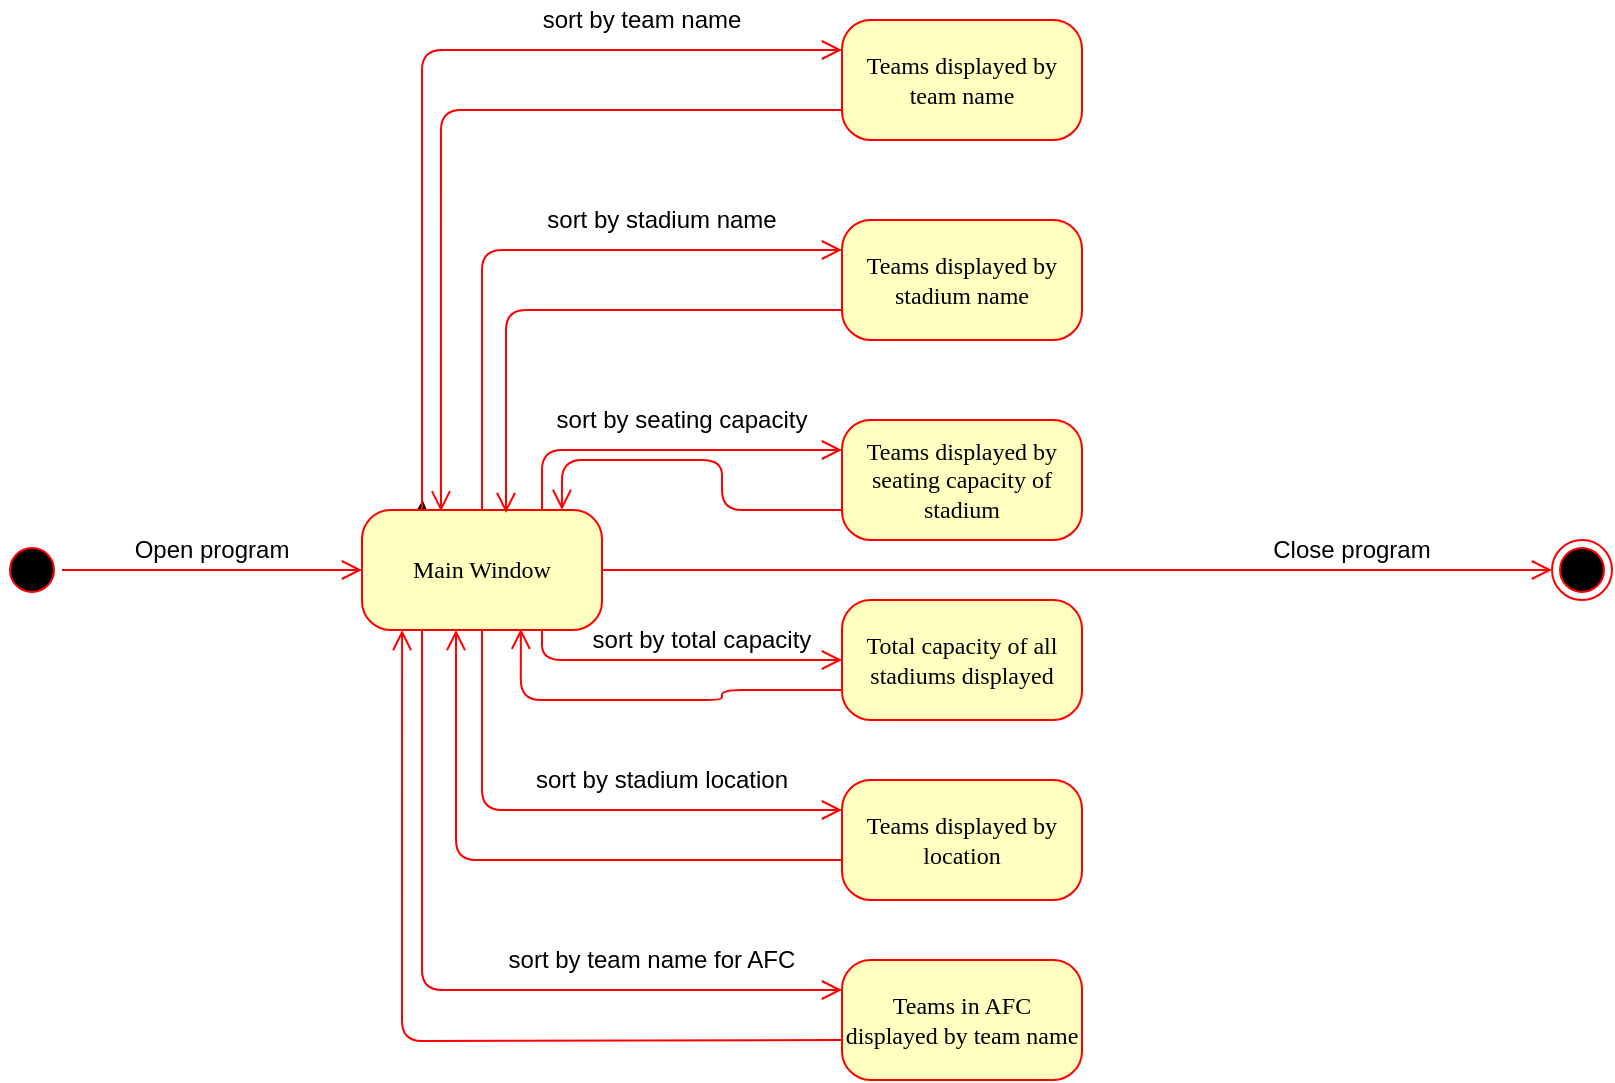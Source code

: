 <mxfile version="14.4.3" type="github">
  <diagram name="Page-1" id="58cdce13-f638-feb5-8d6f-7d28b1aa9fa0">
    <mxGraphModel dx="1014" dy="531" grid="1" gridSize="10" guides="1" tooltips="1" connect="1" arrows="1" fold="1" page="1" pageScale="1" pageWidth="1100" pageHeight="850" background="#ffffff" math="0" shadow="0">
      <root>
        <mxCell id="0" />
        <mxCell id="1" parent="0" />
        <mxCell id="382b91b5511bd0f7-1" value="" style="ellipse;html=1;shape=startState;fillColor=#000000;strokeColor=#ff0000;rounded=1;shadow=0;comic=0;labelBackgroundColor=none;fontFamily=Verdana;fontSize=12;fontColor=#000000;align=center;direction=south;" parent="1" vertex="1">
          <mxGeometry x="60" y="410" width="30" height="30" as="geometry" />
        </mxCell>
        <mxCell id="cA8qcElYbHw1E0H1uGzd-18" style="edgeStyle=orthogonalEdgeStyle;rounded=0;orthogonalLoop=1;jettySize=auto;html=1;exitX=0.25;exitY=0;exitDx=0;exitDy=0;" edge="1" parent="1" source="382b91b5511bd0f7-6">
          <mxGeometry relative="1" as="geometry">
            <mxPoint x="270.333" y="390" as="targetPoint" />
          </mxGeometry>
        </mxCell>
        <mxCell id="382b91b5511bd0f7-6" value="&lt;div&gt;Main Window&lt;/div&gt;" style="rounded=1;whiteSpace=wrap;html=1;arcSize=24;fillColor=#ffffc0;strokeColor=#ff0000;shadow=0;comic=0;labelBackgroundColor=none;fontFamily=Verdana;fontSize=12;fontColor=#000000;align=center;" parent="1" vertex="1">
          <mxGeometry x="240" y="395" width="120" height="60" as="geometry" />
        </mxCell>
        <mxCell id="2a3bc250acf0617d-9" style="edgeStyle=orthogonalEdgeStyle;html=1;labelBackgroundColor=none;endArrow=open;endSize=8;strokeColor=#ff0000;fontFamily=Verdana;fontSize=12;align=left;" parent="1" source="382b91b5511bd0f7-1" target="382b91b5511bd0f7-6" edge="1">
          <mxGeometry relative="1" as="geometry" />
        </mxCell>
        <mxCell id="cA8qcElYbHw1E0H1uGzd-1" value="" style="ellipse;html=1;shape=endState;fillColor=#000000;strokeColor=#ff0000;" vertex="1" parent="1">
          <mxGeometry x="835" y="410" width="30" height="30" as="geometry" />
        </mxCell>
        <mxCell id="cA8qcElYbHw1E0H1uGzd-4" value="Open program" style="text;html=1;strokeColor=none;fillColor=none;align=center;verticalAlign=middle;whiteSpace=wrap;rounded=0;" vertex="1" parent="1">
          <mxGeometry x="120" y="405" width="90" height="20" as="geometry" />
        </mxCell>
        <mxCell id="cA8qcElYbHw1E0H1uGzd-5" value="Teams displayed by team name" style="rounded=1;whiteSpace=wrap;html=1;arcSize=24;fillColor=#ffffc0;strokeColor=#ff0000;shadow=0;comic=0;labelBackgroundColor=none;fontFamily=Verdana;fontSize=12;fontColor=#000000;align=center;" vertex="1" parent="1">
          <mxGeometry x="480" y="150" width="120" height="60" as="geometry" />
        </mxCell>
        <mxCell id="cA8qcElYbHw1E0H1uGzd-6" value="Teams displayed by stadium name" style="rounded=1;whiteSpace=wrap;html=1;arcSize=24;fillColor=#ffffc0;strokeColor=#ff0000;shadow=0;comic=0;labelBackgroundColor=none;fontFamily=Verdana;fontSize=12;fontColor=#000000;align=center;" vertex="1" parent="1">
          <mxGeometry x="480" y="250" width="120" height="60" as="geometry" />
        </mxCell>
        <mxCell id="cA8qcElYbHw1E0H1uGzd-7" value="Teams displayed by seating capacity of stadium" style="rounded=1;whiteSpace=wrap;html=1;arcSize=24;fillColor=#ffffc0;strokeColor=#ff0000;shadow=0;comic=0;labelBackgroundColor=none;fontFamily=Verdana;fontSize=12;fontColor=#000000;align=center;" vertex="1" parent="1">
          <mxGeometry x="480" y="350" width="120" height="60" as="geometry" />
        </mxCell>
        <mxCell id="cA8qcElYbHw1E0H1uGzd-8" value="Total capacity of all stadiums displayed" style="rounded=1;whiteSpace=wrap;html=1;arcSize=24;fillColor=#ffffc0;strokeColor=#ff0000;shadow=0;comic=0;labelBackgroundColor=none;fontFamily=Verdana;fontSize=12;fontColor=#000000;align=center;" vertex="1" parent="1">
          <mxGeometry x="480" y="440" width="120" height="60" as="geometry" />
        </mxCell>
        <mxCell id="cA8qcElYbHw1E0H1uGzd-9" value="Teams displayed by location" style="rounded=1;whiteSpace=wrap;html=1;arcSize=24;fillColor=#ffffc0;strokeColor=#ff0000;shadow=0;comic=0;labelBackgroundColor=none;fontFamily=Verdana;fontSize=12;fontColor=#000000;align=center;" vertex="1" parent="1">
          <mxGeometry x="480" y="530" width="120" height="60" as="geometry" />
        </mxCell>
        <mxCell id="cA8qcElYbHw1E0H1uGzd-10" value="Teams in AFC displayed by team name" style="rounded=1;whiteSpace=wrap;html=1;arcSize=24;fillColor=#ffffc0;strokeColor=#ff0000;shadow=0;comic=0;labelBackgroundColor=none;fontFamily=Verdana;fontSize=12;fontColor=#000000;align=center;" vertex="1" parent="1">
          <mxGeometry x="480" y="620" width="120" height="60" as="geometry" />
        </mxCell>
        <mxCell id="cA8qcElYbHw1E0H1uGzd-13" style="edgeStyle=orthogonalEdgeStyle;html=1;labelBackgroundColor=none;endArrow=open;endSize=8;strokeColor=#ff0000;fontFamily=Verdana;fontSize=12;align=left;exitX=0.25;exitY=0;exitDx=0;exitDy=0;entryX=0;entryY=0.25;entryDx=0;entryDy=0;" edge="1" parent="1" source="382b91b5511bd0f7-6" target="cA8qcElYbHw1E0H1uGzd-5">
          <mxGeometry relative="1" as="geometry">
            <mxPoint x="270" y="360" as="sourcePoint" />
            <mxPoint x="420" y="170" as="targetPoint" />
          </mxGeometry>
        </mxCell>
        <mxCell id="cA8qcElYbHw1E0H1uGzd-14" style="edgeStyle=orthogonalEdgeStyle;html=1;labelBackgroundColor=none;endArrow=open;endSize=8;strokeColor=#ff0000;fontFamily=Verdana;fontSize=12;align=left;exitX=0.5;exitY=0;exitDx=0;exitDy=0;entryX=0;entryY=0.25;entryDx=0;entryDy=0;" edge="1" parent="1" source="382b91b5511bd0f7-6" target="cA8qcElYbHw1E0H1uGzd-6">
          <mxGeometry relative="1" as="geometry">
            <mxPoint x="350" y="240" as="sourcePoint" />
            <mxPoint x="575.48" y="9.34" as="targetPoint" />
          </mxGeometry>
        </mxCell>
        <mxCell id="cA8qcElYbHw1E0H1uGzd-17" style="edgeStyle=orthogonalEdgeStyle;html=1;labelBackgroundColor=none;endArrow=open;endSize=8;strokeColor=#ff0000;fontFamily=Verdana;fontSize=12;align=left;exitX=0.75;exitY=0;exitDx=0;exitDy=0;entryX=0;entryY=0.25;entryDx=0;entryDy=0;" edge="1" parent="1" source="382b91b5511bd0f7-6" target="cA8qcElYbHw1E0H1uGzd-7">
          <mxGeometry relative="1" as="geometry">
            <mxPoint x="340" y="340" as="sourcePoint" />
            <mxPoint x="550" y="210" as="targetPoint" />
          </mxGeometry>
        </mxCell>
        <mxCell id="cA8qcElYbHw1E0H1uGzd-19" style="edgeStyle=orthogonalEdgeStyle;html=1;labelBackgroundColor=none;endArrow=open;endSize=8;strokeColor=#ff0000;fontFamily=Verdana;fontSize=12;align=left;exitX=0.75;exitY=1;exitDx=0;exitDy=0;entryX=0;entryY=0.5;entryDx=0;entryDy=0;" edge="1" parent="1" source="382b91b5511bd0f7-6" target="cA8qcElYbHw1E0H1uGzd-8">
          <mxGeometry relative="1" as="geometry">
            <mxPoint x="400" y="430" as="sourcePoint" />
            <mxPoint x="470" y="455" as="targetPoint" />
            <Array as="points">
              <mxPoint x="330" y="470" />
            </Array>
          </mxGeometry>
        </mxCell>
        <mxCell id="cA8qcElYbHw1E0H1uGzd-20" style="edgeStyle=orthogonalEdgeStyle;html=1;labelBackgroundColor=none;endArrow=open;endSize=8;strokeColor=#ff0000;fontFamily=Verdana;fontSize=12;align=left;exitX=0.5;exitY=1;exitDx=0;exitDy=0;entryX=0;entryY=0.25;entryDx=0;entryDy=0;" edge="1" parent="1" source="382b91b5511bd0f7-6" target="cA8qcElYbHw1E0H1uGzd-9">
          <mxGeometry relative="1" as="geometry">
            <mxPoint x="270" y="530" as="sourcePoint" />
            <mxPoint x="480" y="400" as="targetPoint" />
          </mxGeometry>
        </mxCell>
        <mxCell id="cA8qcElYbHw1E0H1uGzd-21" style="edgeStyle=orthogonalEdgeStyle;html=1;labelBackgroundColor=none;endArrow=open;endSize=8;strokeColor=#ff0000;fontFamily=Verdana;fontSize=12;align=left;exitX=0.25;exitY=1;exitDx=0;exitDy=0;entryX=0;entryY=0.25;entryDx=0;entryDy=0;" edge="1" parent="1" source="382b91b5511bd0f7-6" target="cA8qcElYbHw1E0H1uGzd-10">
          <mxGeometry relative="1" as="geometry">
            <mxPoint x="190" y="510" as="sourcePoint" />
            <mxPoint x="400" y="380" as="targetPoint" />
          </mxGeometry>
        </mxCell>
        <mxCell id="cA8qcElYbHw1E0H1uGzd-22" style="edgeStyle=orthogonalEdgeStyle;html=1;labelBackgroundColor=none;endArrow=open;endSize=8;strokeColor=#ff0000;fontFamily=Verdana;fontSize=12;align=left;exitX=0;exitY=0.75;exitDx=0;exitDy=0;entryX=0.329;entryY=0.011;entryDx=0;entryDy=0;entryPerimeter=0;" edge="1" parent="1" source="cA8qcElYbHw1E0H1uGzd-5" target="382b91b5511bd0f7-6">
          <mxGeometry relative="1" as="geometry">
            <mxPoint x="390" y="200" as="sourcePoint" />
            <mxPoint x="290" y="260" as="targetPoint" />
          </mxGeometry>
        </mxCell>
        <mxCell id="cA8qcElYbHw1E0H1uGzd-24" style="edgeStyle=orthogonalEdgeStyle;html=1;labelBackgroundColor=none;endArrow=open;endSize=8;strokeColor=#ff0000;fontFamily=Verdana;fontSize=12;align=left;exitX=0;exitY=0.75;exitDx=0;exitDy=0;entryX=0.6;entryY=0.025;entryDx=0;entryDy=0;entryPerimeter=0;" edge="1" parent="1" source="cA8qcElYbHw1E0H1uGzd-6" target="382b91b5511bd0f7-6">
          <mxGeometry relative="1" as="geometry">
            <mxPoint x="360" y="300" as="sourcePoint" />
            <mxPoint x="570" y="170" as="targetPoint" />
          </mxGeometry>
        </mxCell>
        <mxCell id="cA8qcElYbHw1E0H1uGzd-25" style="edgeStyle=orthogonalEdgeStyle;html=1;labelBackgroundColor=none;endArrow=open;endSize=8;strokeColor=#ff0000;fontFamily=Verdana;fontSize=12;align=left;exitX=0;exitY=0.75;exitDx=0;exitDy=0;entryX=0.833;entryY=0;entryDx=0;entryDy=0;entryPerimeter=0;" edge="1" parent="1" source="cA8qcElYbHw1E0H1uGzd-7" target="382b91b5511bd0f7-6">
          <mxGeometry relative="1" as="geometry">
            <mxPoint x="380" y="340" as="sourcePoint" />
            <mxPoint x="590" y="210" as="targetPoint" />
            <Array as="points">
              <mxPoint x="420" y="395" />
              <mxPoint x="420" y="370" />
              <mxPoint x="340" y="370" />
            </Array>
          </mxGeometry>
        </mxCell>
        <mxCell id="cA8qcElYbHw1E0H1uGzd-26" style="edgeStyle=orthogonalEdgeStyle;html=1;labelBackgroundColor=none;endArrow=open;endSize=8;strokeColor=#ff0000;fontFamily=Verdana;fontSize=12;align=left;exitX=0;exitY=0.75;exitDx=0;exitDy=0;entryX=0.662;entryY=0.99;entryDx=0;entryDy=0;entryPerimeter=0;" edge="1" parent="1" source="cA8qcElYbHw1E0H1uGzd-8" target="382b91b5511bd0f7-6">
          <mxGeometry relative="1" as="geometry">
            <mxPoint x="380" y="510" as="sourcePoint" />
            <mxPoint x="320" y="480" as="targetPoint" />
            <Array as="points">
              <mxPoint x="420" y="485" />
              <mxPoint x="420" y="490" />
              <mxPoint x="319" y="490" />
            </Array>
          </mxGeometry>
        </mxCell>
        <mxCell id="cA8qcElYbHw1E0H1uGzd-27" style="edgeStyle=orthogonalEdgeStyle;html=1;labelBackgroundColor=none;endArrow=open;endSize=8;strokeColor=#ff0000;fontFamily=Verdana;fontSize=12;align=left;" edge="1" parent="1">
          <mxGeometry relative="1" as="geometry">
            <mxPoint x="480" y="570" as="sourcePoint" />
            <mxPoint x="287" y="455" as="targetPoint" />
            <Array as="points">
              <mxPoint x="287" y="570" />
            </Array>
          </mxGeometry>
        </mxCell>
        <mxCell id="cA8qcElYbHw1E0H1uGzd-28" style="edgeStyle=orthogonalEdgeStyle;html=1;labelBackgroundColor=none;endArrow=open;endSize=8;strokeColor=#ff0000;fontFamily=Verdana;fontSize=12;align=left;entryX=0.167;entryY=1;entryDx=0;entryDy=0;entryPerimeter=0;" edge="1" parent="1" target="382b91b5511bd0f7-6">
          <mxGeometry relative="1" as="geometry">
            <mxPoint x="480" y="660" as="sourcePoint" />
            <mxPoint x="260" y="460" as="targetPoint" />
          </mxGeometry>
        </mxCell>
        <mxCell id="cA8qcElYbHw1E0H1uGzd-29" style="edgeStyle=orthogonalEdgeStyle;html=1;labelBackgroundColor=none;endArrow=open;endSize=8;strokeColor=#ff0000;fontFamily=Verdana;fontSize=12;align=left;exitX=1;exitY=0.5;exitDx=0;exitDy=0;entryX=0;entryY=0.5;entryDx=0;entryDy=0;" edge="1" parent="1" source="382b91b5511bd0f7-6" target="cA8qcElYbHw1E0H1uGzd-1">
          <mxGeometry relative="1" as="geometry">
            <mxPoint x="390" y="410" as="sourcePoint" />
            <mxPoint x="600" y="280" as="targetPoint" />
          </mxGeometry>
        </mxCell>
        <mxCell id="cA8qcElYbHw1E0H1uGzd-30" value="&lt;div&gt;Close program&lt;/div&gt;" style="text;html=1;strokeColor=none;fillColor=none;align=center;verticalAlign=middle;whiteSpace=wrap;rounded=0;" vertex="1" parent="1">
          <mxGeometry x="690" y="405" width="90" height="20" as="geometry" />
        </mxCell>
        <mxCell id="cA8qcElYbHw1E0H1uGzd-31" value="sort by team name" style="text;html=1;strokeColor=none;fillColor=none;align=center;verticalAlign=middle;whiteSpace=wrap;rounded=0;" vertex="1" parent="1">
          <mxGeometry x="310" y="140" width="140" height="20" as="geometry" />
        </mxCell>
        <mxCell id="cA8qcElYbHw1E0H1uGzd-32" value="sort by stadium name" style="text;html=1;strokeColor=none;fillColor=none;align=center;verticalAlign=middle;whiteSpace=wrap;rounded=0;" vertex="1" parent="1">
          <mxGeometry x="320" y="240" width="140" height="20" as="geometry" />
        </mxCell>
        <mxCell id="cA8qcElYbHw1E0H1uGzd-33" value="sort by seating capacity" style="text;html=1;strokeColor=none;fillColor=none;align=center;verticalAlign=middle;whiteSpace=wrap;rounded=0;" vertex="1" parent="1">
          <mxGeometry x="330" y="340" width="140" height="20" as="geometry" />
        </mxCell>
        <mxCell id="cA8qcElYbHw1E0H1uGzd-34" value="sort by total capacity" style="text;html=1;strokeColor=none;fillColor=none;align=center;verticalAlign=middle;whiteSpace=wrap;rounded=0;" vertex="1" parent="1">
          <mxGeometry x="340" y="450" width="140" height="20" as="geometry" />
        </mxCell>
        <mxCell id="cA8qcElYbHw1E0H1uGzd-35" value="sort by stadium location" style="text;html=1;strokeColor=none;fillColor=none;align=center;verticalAlign=middle;whiteSpace=wrap;rounded=0;" vertex="1" parent="1">
          <mxGeometry x="320" y="520" width="140" height="20" as="geometry" />
        </mxCell>
        <mxCell id="cA8qcElYbHw1E0H1uGzd-36" value="sort by team name for AFC" style="text;html=1;strokeColor=none;fillColor=none;align=center;verticalAlign=middle;whiteSpace=wrap;rounded=0;" vertex="1" parent="1">
          <mxGeometry x="310" y="610" width="150" height="20" as="geometry" />
        </mxCell>
      </root>
    </mxGraphModel>
  </diagram>
</mxfile>
